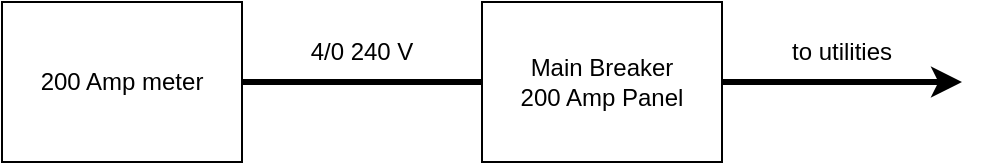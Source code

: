 <mxfile version="24.4.6" type="github">
  <diagram name="Page-1" id="5nI1CVHLx8nV51dm1Z05">
    <mxGraphModel dx="1434" dy="797" grid="1" gridSize="10" guides="1" tooltips="1" connect="1" arrows="1" fold="1" page="1" pageScale="1" pageWidth="850" pageHeight="1100" math="0" shadow="0">
      <root>
        <mxCell id="0" />
        <mxCell id="1" parent="0" />
        <mxCell id="yLSgrrIZHX9_9N9hEcFk-1" value="200 Amp meter" style="rounded=0;whiteSpace=wrap;html=1;" parent="1" vertex="1">
          <mxGeometry x="80" y="320" width="120" height="80" as="geometry" />
        </mxCell>
        <mxCell id="yLSgrrIZHX9_9N9hEcFk-2" value="&lt;div&gt;Main Breaker&lt;/div&gt;&lt;div&gt;200 Amp Panel&lt;br&gt;&lt;/div&gt;" style="rounded=0;whiteSpace=wrap;html=1;" parent="1" vertex="1">
          <mxGeometry x="320" y="320" width="120" height="80" as="geometry" />
        </mxCell>
        <mxCell id="yLSgrrIZHX9_9N9hEcFk-3" value="" style="endArrow=none;html=1;rounded=0;exitX=1;exitY=0.5;exitDx=0;exitDy=0;entryX=0;entryY=0.5;entryDx=0;entryDy=0;strokeWidth=3;" parent="1" source="yLSgrrIZHX9_9N9hEcFk-1" target="yLSgrrIZHX9_9N9hEcFk-2" edge="1">
          <mxGeometry width="50" height="50" relative="1" as="geometry">
            <mxPoint x="540" y="570" as="sourcePoint" />
            <mxPoint x="590" y="520" as="targetPoint" />
          </mxGeometry>
        </mxCell>
        <mxCell id="yLSgrrIZHX9_9N9hEcFk-4" value="4/0 240 V" style="text;html=1;align=center;verticalAlign=middle;whiteSpace=wrap;rounded=0;" parent="1" vertex="1">
          <mxGeometry x="230" y="330" width="60" height="30" as="geometry" />
        </mxCell>
        <mxCell id="yLSgrrIZHX9_9N9hEcFk-5" value="" style="endArrow=classic;html=1;rounded=0;exitX=1;exitY=0.5;exitDx=0;exitDy=0;strokeWidth=3;" parent="1" source="yLSgrrIZHX9_9N9hEcFk-2" edge="1">
          <mxGeometry width="50" height="50" relative="1" as="geometry">
            <mxPoint x="470" y="370" as="sourcePoint" />
            <mxPoint x="560" y="360" as="targetPoint" />
          </mxGeometry>
        </mxCell>
        <mxCell id="yLSgrrIZHX9_9N9hEcFk-6" value="to utilities" style="text;html=1;align=center;verticalAlign=middle;whiteSpace=wrap;rounded=0;" parent="1" vertex="1">
          <mxGeometry x="470" y="330" width="60" height="30" as="geometry" />
        </mxCell>
      </root>
    </mxGraphModel>
  </diagram>
</mxfile>
